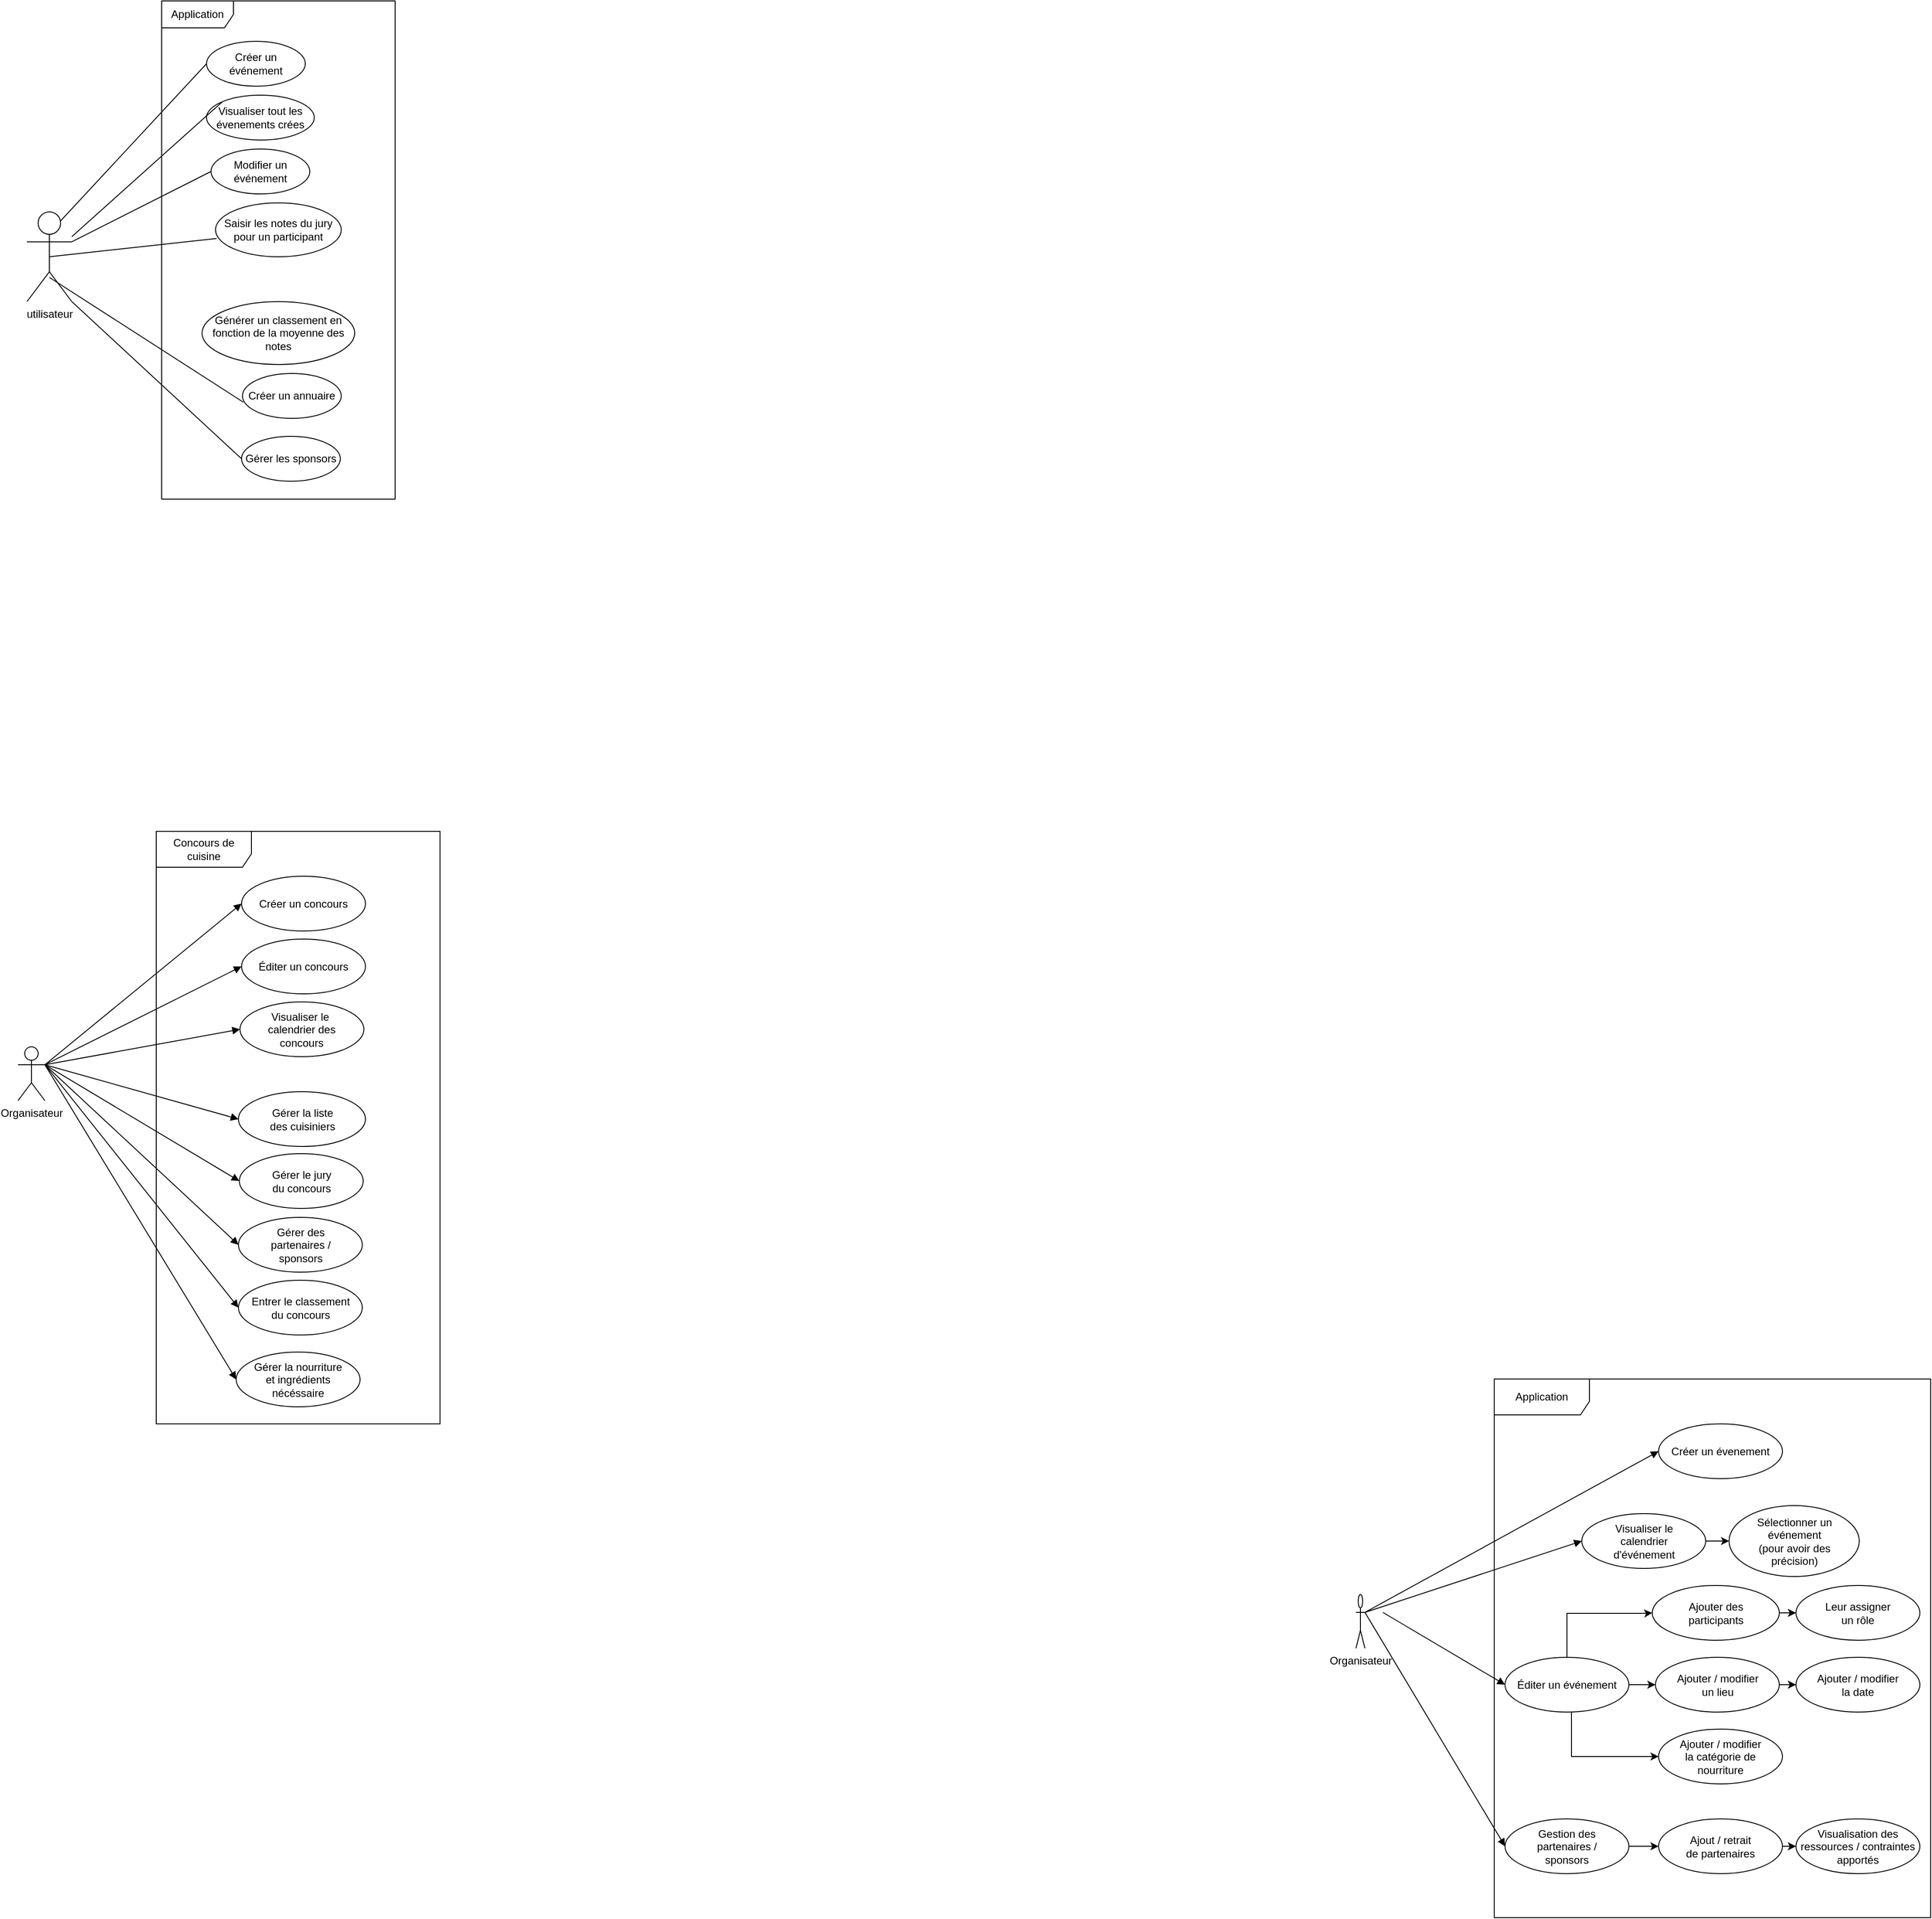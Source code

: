 <mxfile version="24.4.7" type="github">
  <diagram name="Page-1" id="lcPY9blQmOie27JDpAWG">
    <mxGraphModel dx="3411" dy="2263" grid="1" gridSize="10" guides="1" tooltips="1" connect="1" arrows="1" fold="1" page="1" pageScale="1" pageWidth="827" pageHeight="1169" math="0" shadow="0">
      <root>
        <mxCell id="0" />
        <mxCell id="1" parent="0" />
        <mxCell id="13y57F0gCtI-JH2VbQ-N-1" value="&lt;div&gt;utilisateur&lt;/div&gt;" style="shape=umlActor;verticalLabelPosition=bottom;verticalAlign=top;html=1;outlineConnect=0;" parent="1" vertex="1">
          <mxGeometry x="120" y="380" width="50" height="100" as="geometry" />
        </mxCell>
        <mxCell id="13y57F0gCtI-JH2VbQ-N-4" value="Créer un événement" style="ellipse;whiteSpace=wrap;html=1;" parent="1" vertex="1">
          <mxGeometry x="320" y="190" width="110" height="50" as="geometry" />
        </mxCell>
        <mxCell id="13y57F0gCtI-JH2VbQ-N-5" value="&lt;div align=&quot;center&quot;&gt;Visualiser tout les évenements crées&lt;/div&gt;" style="ellipse;whiteSpace=wrap;html=1;align=center;" parent="1" vertex="1">
          <mxGeometry x="320" y="250" width="120" height="50" as="geometry" />
        </mxCell>
        <mxCell id="13y57F0gCtI-JH2VbQ-N-9" value="Créer un annuaire" style="ellipse;whiteSpace=wrap;html=1;" parent="1" vertex="1">
          <mxGeometry x="360" y="560" width="110" height="50" as="geometry" />
        </mxCell>
        <mxCell id="13y57F0gCtI-JH2VbQ-N-14" value="" style="endArrow=none;html=1;rounded=0;entryX=0;entryY=0.5;entryDx=0;entryDy=0;exitX=0.75;exitY=0.1;exitDx=0;exitDy=0;exitPerimeter=0;" parent="1" source="13y57F0gCtI-JH2VbQ-N-1" target="13y57F0gCtI-JH2VbQ-N-4" edge="1">
          <mxGeometry width="50" height="50" relative="1" as="geometry">
            <mxPoint x="230" y="310" as="sourcePoint" />
            <mxPoint x="280" y="260" as="targetPoint" />
          </mxGeometry>
        </mxCell>
        <mxCell id="13y57F0gCtI-JH2VbQ-N-15" value="" style="endArrow=none;html=1;rounded=0;entryX=0;entryY=0;entryDx=0;entryDy=0;" parent="1" source="13y57F0gCtI-JH2VbQ-N-1" target="13y57F0gCtI-JH2VbQ-N-5" edge="1">
          <mxGeometry width="50" height="50" relative="1" as="geometry">
            <mxPoint x="270" y="330" as="sourcePoint" />
            <mxPoint x="260" y="350" as="targetPoint" />
          </mxGeometry>
        </mxCell>
        <mxCell id="13y57F0gCtI-JH2VbQ-N-19" value="" style="endArrow=none;html=1;rounded=0;entryX=0.009;entryY=0.64;entryDx=0;entryDy=0;entryPerimeter=0;exitX=0.5;exitY=0.73;exitDx=0;exitDy=0;exitPerimeter=0;" parent="1" source="13y57F0gCtI-JH2VbQ-N-1" target="13y57F0gCtI-JH2VbQ-N-9" edge="1">
          <mxGeometry width="50" height="50" relative="1" as="geometry">
            <mxPoint x="220" y="460" as="sourcePoint" />
            <mxPoint x="320" y="500" as="targetPoint" />
          </mxGeometry>
        </mxCell>
        <mxCell id="4uEnxsqoECSYvy_r-CBe-31" value="&lt;div&gt;Application&lt;/div&gt;" style="shape=umlFrame;whiteSpace=wrap;html=1;pointerEvents=0;width=80;height=30;" parent="1" vertex="1">
          <mxGeometry x="270" y="145" width="260" height="555" as="geometry" />
        </mxCell>
        <mxCell id="O3B-NhOkN07PrALxswC3-12" value="" style="endArrow=none;html=1;rounded=0;exitX=1;exitY=0.333;exitDx=0;exitDy=0;exitPerimeter=0;entryX=0;entryY=0.5;entryDx=0;entryDy=0;" parent="1" source="13y57F0gCtI-JH2VbQ-N-1" target="O3B-NhOkN07PrALxswC3-16" edge="1">
          <mxGeometry width="50" height="50" relative="1" as="geometry">
            <mxPoint x="310" y="340" as="sourcePoint" />
            <mxPoint x="330" y="300" as="targetPoint" />
          </mxGeometry>
        </mxCell>
        <mxCell id="O3B-NhOkN07PrALxswC3-16" value="Modifier un événement" style="ellipse;whiteSpace=wrap;html=1;" parent="1" vertex="1">
          <mxGeometry x="325" y="310" width="110" height="50" as="geometry" />
        </mxCell>
        <mxCell id="O3B-NhOkN07PrALxswC3-18" value="Gérer les sponsors" style="ellipse;whiteSpace=wrap;html=1;" parent="1" vertex="1">
          <mxGeometry x="359" y="630" width="110" height="50" as="geometry" />
        </mxCell>
        <mxCell id="O3B-NhOkN07PrALxswC3-22" value="" style="endArrow=none;html=1;rounded=0;entryX=0;entryY=0.5;entryDx=0;entryDy=0;exitX=1;exitY=1;exitDx=0;exitDy=0;exitPerimeter=0;" parent="1" source="13y57F0gCtI-JH2VbQ-N-1" target="O3B-NhOkN07PrALxswC3-18" edge="1">
          <mxGeometry width="50" height="50" relative="1" as="geometry">
            <mxPoint x="390" y="420" as="sourcePoint" />
            <mxPoint x="420" y="400" as="targetPoint" />
            <Array as="points" />
          </mxGeometry>
        </mxCell>
        <mxCell id="O3B-NhOkN07PrALxswC3-28" value="Saisir les notes du jury pour un participant" style="ellipse;whiteSpace=wrap;html=1;" parent="1" vertex="1">
          <mxGeometry x="330" y="370" width="140" height="60" as="geometry" />
        </mxCell>
        <mxCell id="O3B-NhOkN07PrALxswC3-29" value="" style="endArrow=none;html=1;rounded=0;exitX=0.009;exitY=0.66;exitDx=0;exitDy=0;exitPerimeter=0;entryX=0.5;entryY=0.5;entryDx=0;entryDy=0;entryPerimeter=0;" parent="1" source="O3B-NhOkN07PrALxswC3-28" target="13y57F0gCtI-JH2VbQ-N-1" edge="1">
          <mxGeometry width="50" height="50" relative="1" as="geometry">
            <mxPoint x="390" y="510" as="sourcePoint" />
            <mxPoint x="440" y="460" as="targetPoint" />
          </mxGeometry>
        </mxCell>
        <mxCell id="O3B-NhOkN07PrALxswC3-30" value="Générer un classement en fonction de la moyenne des notes" style="ellipse;whiteSpace=wrap;html=1;" parent="1" vertex="1">
          <mxGeometry x="315" y="480" width="170" height="70" as="geometry" />
        </mxCell>
        <mxCell id="Qj8woxL3NfEu9wZDgqOM-1" value="Concours de cuisine" style="shape=umlFrame;whiteSpace=wrap;html=1;pointerEvents=0;width=106;height=40;" parent="1" vertex="1">
          <mxGeometry x="264" y="1070" width="316" height="660" as="geometry" />
        </mxCell>
        <mxCell id="Qj8woxL3NfEu9wZDgqOM-2" value="Organisateur" style="shape=umlActor;verticalLabelPosition=bottom;verticalAlign=top;html=1;" parent="1" vertex="1">
          <mxGeometry x="110" y="1310" width="30" height="60" as="geometry" />
        </mxCell>
        <mxCell id="Qj8woxL3NfEu9wZDgqOM-5" value="Créer un concours" style="ellipse;whiteSpace=wrap;html=1;" parent="1" vertex="1">
          <mxGeometry x="359" y="1120" width="138" height="61" as="geometry" />
        </mxCell>
        <mxCell id="Qj8woxL3NfEu9wZDgqOM-6" value="Visualiser le&amp;nbsp;&lt;div&gt;calendrier des&lt;/div&gt;&lt;div&gt;concours&lt;/div&gt;" style="ellipse;whiteSpace=wrap;html=1;" parent="1" vertex="1">
          <mxGeometry x="357.25" y="1260" width="138" height="61" as="geometry" />
        </mxCell>
        <mxCell id="Qj8woxL3NfEu9wZDgqOM-23" value="Gérer des&lt;div&gt;partenaires /&lt;/div&gt;&lt;div&gt;sponsors&lt;/div&gt;" style="ellipse;whiteSpace=wrap;html=1;" parent="1" vertex="1">
          <mxGeometry x="355.5" y="1500" width="138" height="61" as="geometry" />
        </mxCell>
        <mxCell id="Qj8woxL3NfEu9wZDgqOM-31" value="" style="html=1;verticalAlign=bottom;endArrow=block;curved=0;rounded=0;entryX=0;entryY=0.5;entryDx=0;entryDy=0;exitX=1;exitY=0.333;exitDx=0;exitDy=0;exitPerimeter=0;" parent="1" source="Qj8woxL3NfEu9wZDgqOM-2" target="Qj8woxL3NfEu9wZDgqOM-5" edge="1">
          <mxGeometry width="80" relative="1" as="geometry">
            <mxPoint x="460" y="1400" as="sourcePoint" />
            <mxPoint x="540" y="1400" as="targetPoint" />
          </mxGeometry>
        </mxCell>
        <mxCell id="Qj8woxL3NfEu9wZDgqOM-32" value="" style="html=1;verticalAlign=bottom;endArrow=block;curved=0;rounded=0;entryX=0;entryY=0.5;entryDx=0;entryDy=0;exitX=1;exitY=0.333;exitDx=0;exitDy=0;exitPerimeter=0;" parent="1" source="Qj8woxL3NfEu9wZDgqOM-2" target="Qj8woxL3NfEu9wZDgqOM-6" edge="1">
          <mxGeometry width="80" relative="1" as="geometry">
            <mxPoint x="150" y="1340" as="sourcePoint" />
            <mxPoint x="457" y="1161" as="targetPoint" />
          </mxGeometry>
        </mxCell>
        <mxCell id="oA8tRcBtQYjBjHiJCD7N-16" value="Gérer le jury&lt;div&gt;du concours&lt;/div&gt;" style="ellipse;whiteSpace=wrap;html=1;" parent="1" vertex="1">
          <mxGeometry x="356.5" y="1429" width="138" height="61" as="geometry" />
        </mxCell>
        <mxCell id="oA8tRcBtQYjBjHiJCD7N-18" value="Entrer le classement&lt;div&gt;du concours&lt;/div&gt;" style="ellipse;whiteSpace=wrap;html=1;" parent="1" vertex="1">
          <mxGeometry x="355.5" y="1570" width="138" height="61" as="geometry" />
        </mxCell>
        <mxCell id="oA8tRcBtQYjBjHiJCD7N-21" value="" style="html=1;verticalAlign=bottom;endArrow=block;curved=0;rounded=0;entryX=0;entryY=0.5;entryDx=0;entryDy=0;exitX=1;exitY=0.333;exitDx=0;exitDy=0;exitPerimeter=0;" parent="1" source="Qj8woxL3NfEu9wZDgqOM-2" target="oA8tRcBtQYjBjHiJCD7N-16" edge="1">
          <mxGeometry width="80" relative="1" as="geometry">
            <mxPoint x="540" y="1510" as="sourcePoint" />
            <mxPoint x="620" y="1510" as="targetPoint" />
          </mxGeometry>
        </mxCell>
        <mxCell id="oA8tRcBtQYjBjHiJCD7N-26" value="Gérer la liste&lt;div&gt;des cuisiniers&lt;/div&gt;" style="ellipse;whiteSpace=wrap;html=1;" parent="1" vertex="1">
          <mxGeometry x="355.5" y="1360" width="141.5" height="61" as="geometry" />
        </mxCell>
        <mxCell id="oA8tRcBtQYjBjHiJCD7N-27" value="Éditer un concours" style="ellipse;whiteSpace=wrap;html=1;" parent="1" vertex="1">
          <mxGeometry x="359" y="1190" width="138" height="61" as="geometry" />
        </mxCell>
        <mxCell id="oA8tRcBtQYjBjHiJCD7N-28" value="" style="html=1;verticalAlign=bottom;endArrow=block;curved=0;rounded=0;entryX=0;entryY=0.5;entryDx=0;entryDy=0;exitX=1;exitY=0.333;exitDx=0;exitDy=0;exitPerimeter=0;" parent="1" source="Qj8woxL3NfEu9wZDgqOM-2" target="oA8tRcBtQYjBjHiJCD7N-27" edge="1">
          <mxGeometry width="80" relative="1" as="geometry">
            <mxPoint x="140.25" y="1279" as="sourcePoint" />
            <mxPoint x="357.25" y="1240" as="targetPoint" />
          </mxGeometry>
        </mxCell>
        <mxCell id="oA8tRcBtQYjBjHiJCD7N-29" value="" style="html=1;verticalAlign=bottom;endArrow=block;curved=0;rounded=0;entryX=0;entryY=0.5;entryDx=0;entryDy=0;exitX=1;exitY=0.333;exitDx=0;exitDy=0;exitPerimeter=0;" parent="1" source="Qj8woxL3NfEu9wZDgqOM-2" target="oA8tRcBtQYjBjHiJCD7N-26" edge="1">
          <mxGeometry width="80" relative="1" as="geometry">
            <mxPoint x="160" y="1350" as="sourcePoint" />
            <mxPoint x="377" y="1311" as="targetPoint" />
          </mxGeometry>
        </mxCell>
        <mxCell id="oA8tRcBtQYjBjHiJCD7N-30" value="" style="html=1;verticalAlign=bottom;endArrow=block;curved=0;rounded=0;entryX=0;entryY=0.5;entryDx=0;entryDy=0;exitX=1;exitY=0.333;exitDx=0;exitDy=0;exitPerimeter=0;" parent="1" source="Qj8woxL3NfEu9wZDgqOM-2" target="Qj8woxL3NfEu9wZDgqOM-23" edge="1">
          <mxGeometry width="80" relative="1" as="geometry">
            <mxPoint x="170" y="1360" as="sourcePoint" />
            <mxPoint x="387" y="1321" as="targetPoint" />
          </mxGeometry>
        </mxCell>
        <mxCell id="oA8tRcBtQYjBjHiJCD7N-31" value="" style="html=1;verticalAlign=bottom;endArrow=block;curved=0;rounded=0;entryX=0;entryY=0.5;entryDx=0;entryDy=0;exitX=1;exitY=0.333;exitDx=0;exitDy=0;exitPerimeter=0;" parent="1" source="Qj8woxL3NfEu9wZDgqOM-2" target="oA8tRcBtQYjBjHiJCD7N-18" edge="1">
          <mxGeometry width="80" relative="1" as="geometry">
            <mxPoint x="180" y="1370" as="sourcePoint" />
            <mxPoint x="397" y="1331" as="targetPoint" />
          </mxGeometry>
        </mxCell>
        <mxCell id="F5NAmbPiGC9ECiOJrxUR-27" value="Application" style="shape=umlFrame;whiteSpace=wrap;html=1;pointerEvents=0;width=106;height=40;" parent="1" vertex="1">
          <mxGeometry x="1754" y="1680" width="486" height="600" as="geometry" />
        </mxCell>
        <mxCell id="F5NAmbPiGC9ECiOJrxUR-28" value="Organisateur" style="shape=umlActor;verticalLabelPosition=bottom;verticalAlign=top;html=1;" parent="1" vertex="1">
          <mxGeometry x="1600" y="1920" width="10" height="60" as="geometry" />
        </mxCell>
        <mxCell id="F5NAmbPiGC9ECiOJrxUR-29" value="Créer un évenement" style="ellipse;whiteSpace=wrap;html=1;" parent="1" vertex="1">
          <mxGeometry x="1937" y="1730" width="138" height="61" as="geometry" />
        </mxCell>
        <mxCell id="F5NAmbPiGC9ECiOJrxUR-30" style="edgeStyle=orthogonalEdgeStyle;rounded=0;orthogonalLoop=1;jettySize=auto;html=1;" parent="1" source="F5NAmbPiGC9ECiOJrxUR-31" target="F5NAmbPiGC9ECiOJrxUR-32" edge="1">
          <mxGeometry relative="1" as="geometry" />
        </mxCell>
        <mxCell id="F5NAmbPiGC9ECiOJrxUR-31" value="Visualiser le&lt;div&gt;calendrier&lt;/div&gt;&lt;div&gt;d&#39;événement&lt;/div&gt;" style="ellipse;whiteSpace=wrap;html=1;" parent="1" vertex="1">
          <mxGeometry x="1851.5" y="1830" width="138" height="61" as="geometry" />
        </mxCell>
        <mxCell id="F5NAmbPiGC9ECiOJrxUR-32" value="Sélectionner un&lt;div&gt;événement&lt;/div&gt;&lt;div&gt;(pour avoir des&lt;/div&gt;&lt;div&gt;précision)&lt;/div&gt;" style="ellipse;whiteSpace=wrap;html=1;" parent="1" vertex="1">
          <mxGeometry x="2015.5" y="1821" width="145" height="79" as="geometry" />
        </mxCell>
        <mxCell id="F5NAmbPiGC9ECiOJrxUR-33" style="edgeStyle=orthogonalEdgeStyle;rounded=0;orthogonalLoop=1;jettySize=auto;html=1;entryX=0;entryY=0.5;entryDx=0;entryDy=0;" parent="1" source="F5NAmbPiGC9ECiOJrxUR-36" target="F5NAmbPiGC9ECiOJrxUR-38" edge="1">
          <mxGeometry relative="1" as="geometry">
            <Array as="points">
              <mxPoint x="1835" y="1941" />
              <mxPoint x="1924" y="1941" />
              <mxPoint x="1914" y="1940" />
            </Array>
          </mxGeometry>
        </mxCell>
        <mxCell id="F5NAmbPiGC9ECiOJrxUR-34" style="edgeStyle=orthogonalEdgeStyle;rounded=0;orthogonalLoop=1;jettySize=auto;html=1;entryX=0;entryY=0.5;entryDx=0;entryDy=0;" parent="1" source="F5NAmbPiGC9ECiOJrxUR-36" target="F5NAmbPiGC9ECiOJrxUR-41" edge="1">
          <mxGeometry relative="1" as="geometry" />
        </mxCell>
        <mxCell id="F5NAmbPiGC9ECiOJrxUR-35" style="edgeStyle=orthogonalEdgeStyle;rounded=0;orthogonalLoop=1;jettySize=auto;html=1;entryX=0;entryY=0.5;entryDx=0;entryDy=0;" parent="1" source="F5NAmbPiGC9ECiOJrxUR-36" target="F5NAmbPiGC9ECiOJrxUR-43" edge="1">
          <mxGeometry relative="1" as="geometry">
            <Array as="points">
              <mxPoint x="1840" y="2100" />
            </Array>
          </mxGeometry>
        </mxCell>
        <mxCell id="F5NAmbPiGC9ECiOJrxUR-36" value="Éditer un événement" style="ellipse;whiteSpace=wrap;html=1;" parent="1" vertex="1">
          <mxGeometry x="1766" y="1990" width="138" height="61" as="geometry" />
        </mxCell>
        <mxCell id="F5NAmbPiGC9ECiOJrxUR-37" style="edgeStyle=orthogonalEdgeStyle;rounded=0;orthogonalLoop=1;jettySize=auto;html=1;entryX=0;entryY=0.5;entryDx=0;entryDy=0;" parent="1" source="F5NAmbPiGC9ECiOJrxUR-38" target="F5NAmbPiGC9ECiOJrxUR-39" edge="1">
          <mxGeometry relative="1" as="geometry" />
        </mxCell>
        <mxCell id="F5NAmbPiGC9ECiOJrxUR-38" value="Ajouter des&lt;div&gt;participants&lt;/div&gt;" style="ellipse;whiteSpace=wrap;html=1;" parent="1" vertex="1">
          <mxGeometry x="1930" y="1910" width="141.5" height="61" as="geometry" />
        </mxCell>
        <mxCell id="F5NAmbPiGC9ECiOJrxUR-39" value="Leur assigner&lt;div&gt;un rôle&lt;/div&gt;" style="ellipse;whiteSpace=wrap;html=1;" parent="1" vertex="1">
          <mxGeometry x="2090" y="1910" width="138" height="61" as="geometry" />
        </mxCell>
        <mxCell id="F5NAmbPiGC9ECiOJrxUR-40" style="edgeStyle=orthogonalEdgeStyle;rounded=0;orthogonalLoop=1;jettySize=auto;html=1;entryX=0;entryY=0.5;entryDx=0;entryDy=0;" parent="1" source="F5NAmbPiGC9ECiOJrxUR-41" target="F5NAmbPiGC9ECiOJrxUR-42" edge="1">
          <mxGeometry relative="1" as="geometry" />
        </mxCell>
        <mxCell id="F5NAmbPiGC9ECiOJrxUR-41" value="Ajouter / modifier&lt;div&gt;un lieu&lt;/div&gt;" style="ellipse;whiteSpace=wrap;html=1;" parent="1" vertex="1">
          <mxGeometry x="1933.5" y="1990" width="138" height="61" as="geometry" />
        </mxCell>
        <mxCell id="F5NAmbPiGC9ECiOJrxUR-42" value="Ajouter / modifier&lt;div&gt;la date&lt;/div&gt;" style="ellipse;whiteSpace=wrap;html=1;" parent="1" vertex="1">
          <mxGeometry x="2090" y="1990" width="138" height="61" as="geometry" />
        </mxCell>
        <mxCell id="F5NAmbPiGC9ECiOJrxUR-43" value="Ajouter / modifier&lt;div&gt;la catégorie de&lt;/div&gt;&lt;div&gt;nourriture&lt;/div&gt;" style="ellipse;whiteSpace=wrap;html=1;" parent="1" vertex="1">
          <mxGeometry x="1937" y="2070" width="138" height="61" as="geometry" />
        </mxCell>
        <mxCell id="F5NAmbPiGC9ECiOJrxUR-44" style="edgeStyle=orthogonalEdgeStyle;rounded=0;orthogonalLoop=1;jettySize=auto;html=1;entryX=0;entryY=0.5;entryDx=0;entryDy=0;" parent="1" source="F5NAmbPiGC9ECiOJrxUR-45" target="F5NAmbPiGC9ECiOJrxUR-47" edge="1">
          <mxGeometry relative="1" as="geometry" />
        </mxCell>
        <mxCell id="F5NAmbPiGC9ECiOJrxUR-45" value="Gestion des&lt;div&gt;partenaires /&lt;/div&gt;&lt;div&gt;sponsors&lt;/div&gt;" style="ellipse;whiteSpace=wrap;html=1;" parent="1" vertex="1">
          <mxGeometry x="1766" y="2170" width="138" height="61" as="geometry" />
        </mxCell>
        <mxCell id="F5NAmbPiGC9ECiOJrxUR-46" style="edgeStyle=orthogonalEdgeStyle;rounded=0;orthogonalLoop=1;jettySize=auto;html=1;entryX=0;entryY=0.5;entryDx=0;entryDy=0;" parent="1" source="F5NAmbPiGC9ECiOJrxUR-47" target="F5NAmbPiGC9ECiOJrxUR-48" edge="1">
          <mxGeometry relative="1" as="geometry" />
        </mxCell>
        <mxCell id="F5NAmbPiGC9ECiOJrxUR-47" value="Ajout / retrait&lt;div&gt;de partenaires&lt;/div&gt;" style="ellipse;whiteSpace=wrap;html=1;" parent="1" vertex="1">
          <mxGeometry x="1937" y="2170" width="138" height="61" as="geometry" />
        </mxCell>
        <mxCell id="F5NAmbPiGC9ECiOJrxUR-48" value="Visualisation des&lt;div&gt;ressources / contraintes&lt;/div&gt;&lt;div&gt;apportés&lt;/div&gt;" style="ellipse;whiteSpace=wrap;html=1;" parent="1" vertex="1">
          <mxGeometry x="2090" y="2170" width="138" height="61" as="geometry" />
        </mxCell>
        <mxCell id="F5NAmbPiGC9ECiOJrxUR-49" value="" style="html=1;verticalAlign=bottom;endArrow=block;curved=0;rounded=0;entryX=0;entryY=0.5;entryDx=0;entryDy=0;exitX=1;exitY=0.333;exitDx=0;exitDy=0;exitPerimeter=0;" parent="1" source="F5NAmbPiGC9ECiOJrxUR-28" target="F5NAmbPiGC9ECiOJrxUR-29" edge="1">
          <mxGeometry width="80" relative="1" as="geometry">
            <mxPoint x="1950" y="2010" as="sourcePoint" />
            <mxPoint x="2030" y="2010" as="targetPoint" />
          </mxGeometry>
        </mxCell>
        <mxCell id="F5NAmbPiGC9ECiOJrxUR-50" value="" style="html=1;verticalAlign=bottom;endArrow=block;curved=0;rounded=0;entryX=0;entryY=0.5;entryDx=0;entryDy=0;exitX=1;exitY=0.333;exitDx=0;exitDy=0;exitPerimeter=0;" parent="1" source="F5NAmbPiGC9ECiOJrxUR-28" target="F5NAmbPiGC9ECiOJrxUR-31" edge="1">
          <mxGeometry width="80" relative="1" as="geometry">
            <mxPoint x="1640" y="1950" as="sourcePoint" />
            <mxPoint x="1947" y="1771" as="targetPoint" />
          </mxGeometry>
        </mxCell>
        <mxCell id="F5NAmbPiGC9ECiOJrxUR-51" value="" style="html=1;verticalAlign=bottom;endArrow=block;curved=0;rounded=0;entryX=0;entryY=0.5;entryDx=0;entryDy=0;" parent="1" target="F5NAmbPiGC9ECiOJrxUR-36" edge="1">
          <mxGeometry width="80" relative="1" as="geometry">
            <mxPoint x="1630" y="1940" as="sourcePoint" />
            <mxPoint x="1957" y="1781" as="targetPoint" />
          </mxGeometry>
        </mxCell>
        <mxCell id="F5NAmbPiGC9ECiOJrxUR-52" value="" style="html=1;verticalAlign=bottom;endArrow=block;curved=0;rounded=0;entryX=0;entryY=0.5;entryDx=0;entryDy=0;exitX=1;exitY=0.333;exitDx=0;exitDy=0;exitPerimeter=0;" parent="1" source="F5NAmbPiGC9ECiOJrxUR-28" target="F5NAmbPiGC9ECiOJrxUR-45" edge="1">
          <mxGeometry width="80" relative="1" as="geometry">
            <mxPoint x="1660" y="1970" as="sourcePoint" />
            <mxPoint x="1967" y="1791" as="targetPoint" />
          </mxGeometry>
        </mxCell>
        <mxCell id="S7KfuXJMWfgk3D_kfaCe-1" value="&lt;div&gt;Gérer la nourriture&lt;/div&gt;&lt;div&gt;et ingrédients&lt;/div&gt;&lt;div&gt;nécéssaire&lt;/div&gt;" style="ellipse;whiteSpace=wrap;html=1;" parent="1" vertex="1">
          <mxGeometry x="353" y="1650" width="138" height="61" as="geometry" />
        </mxCell>
        <mxCell id="K4zWYchWQiMa-KVQydIn-1" value="" style="html=1;verticalAlign=bottom;endArrow=block;curved=0;rounded=0;entryX=0;entryY=0.5;entryDx=0;entryDy=0;exitX=1;exitY=0.333;exitDx=0;exitDy=0;exitPerimeter=0;" edge="1" parent="1" source="Qj8woxL3NfEu9wZDgqOM-2" target="S7KfuXJMWfgk3D_kfaCe-1">
          <mxGeometry width="80" relative="1" as="geometry">
            <mxPoint x="115" y="1421" as="sourcePoint" />
            <mxPoint x="330" y="1692" as="targetPoint" />
          </mxGeometry>
        </mxCell>
      </root>
    </mxGraphModel>
  </diagram>
</mxfile>

